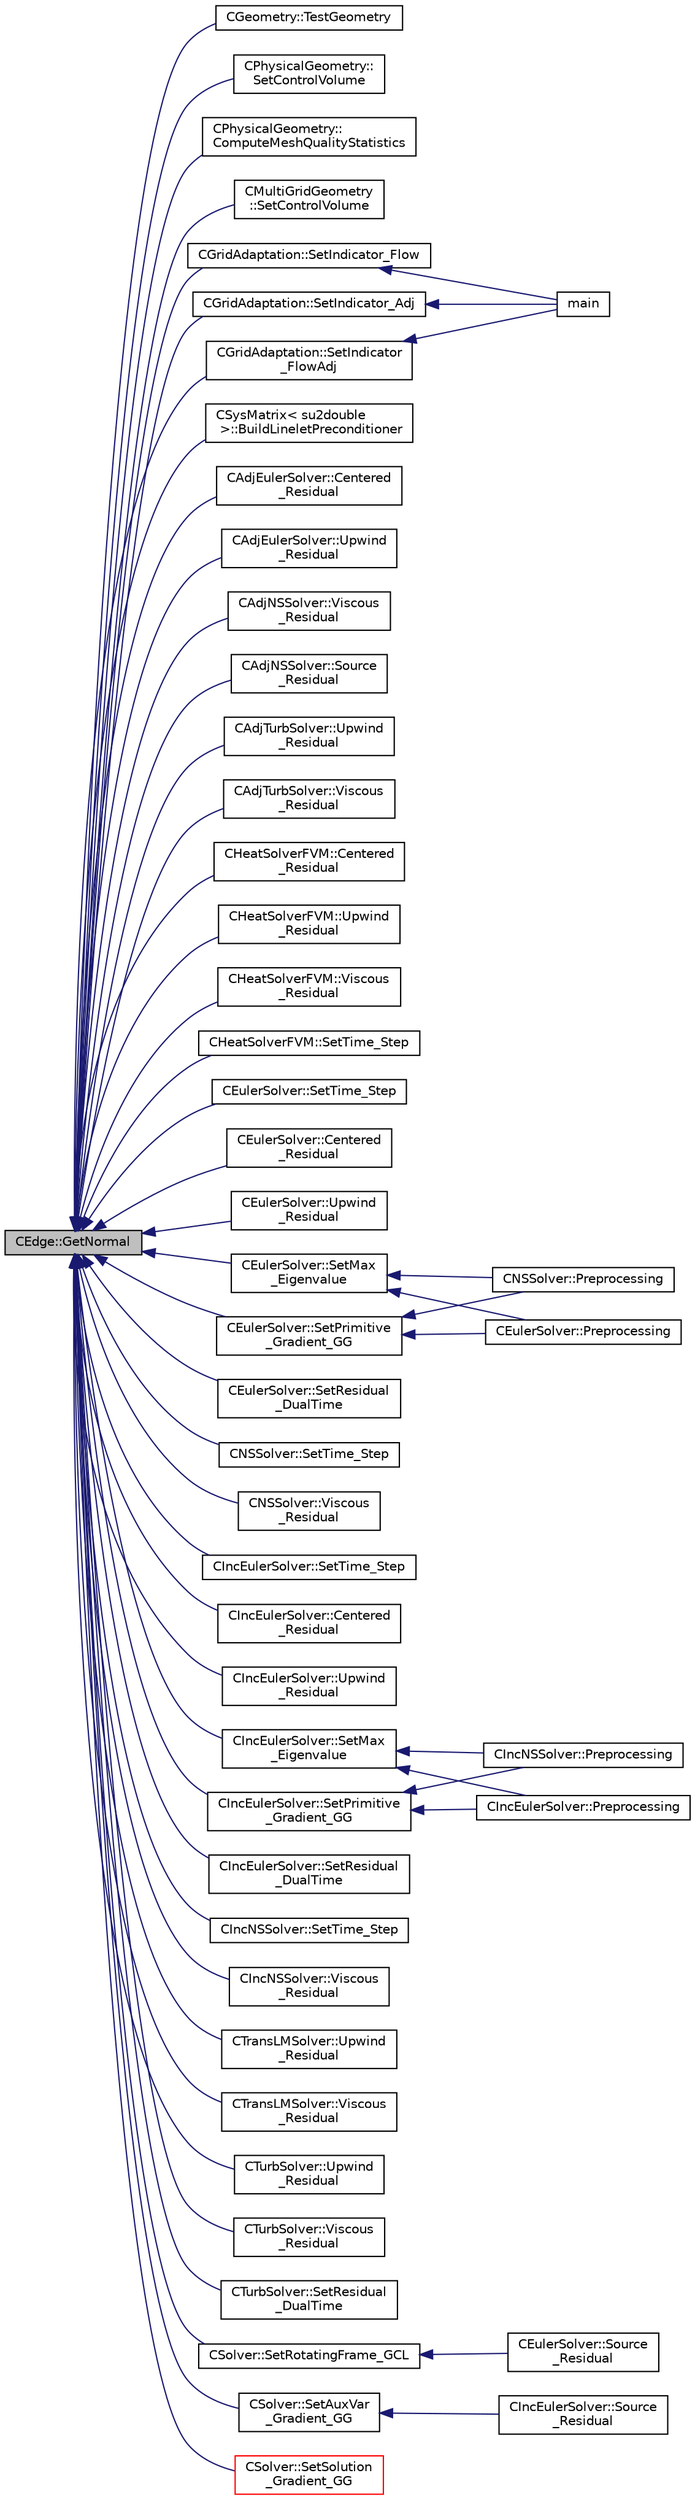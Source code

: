 digraph "CEdge::GetNormal"
{
  edge [fontname="Helvetica",fontsize="10",labelfontname="Helvetica",labelfontsize="10"];
  node [fontname="Helvetica",fontsize="10",shape=record];
  rankdir="LR";
  Node100 [label="CEdge::GetNormal",height=0.2,width=0.4,color="black", fillcolor="grey75", style="filled", fontcolor="black"];
  Node100 -> Node101 [dir="back",color="midnightblue",fontsize="10",style="solid",fontname="Helvetica"];
  Node101 [label="CGeometry::TestGeometry",height=0.2,width=0.4,color="black", fillcolor="white", style="filled",URL="$class_c_geometry.html#a7fc379881c2d9f714ed5b5c0e24293c9",tooltip="Create a file for testing the geometry. "];
  Node100 -> Node102 [dir="back",color="midnightblue",fontsize="10",style="solid",fontname="Helvetica"];
  Node102 [label="CPhysicalGeometry::\lSetControlVolume",height=0.2,width=0.4,color="black", fillcolor="white", style="filled",URL="$class_c_physical_geometry.html#a8d8c95d00048bdbdcde83e0b318e7b01",tooltip="Set the edge structure of the control volume. "];
  Node100 -> Node103 [dir="back",color="midnightblue",fontsize="10",style="solid",fontname="Helvetica"];
  Node103 [label="CPhysicalGeometry::\lComputeMeshQualityStatistics",height=0.2,width=0.4,color="black", fillcolor="white", style="filled",URL="$class_c_physical_geometry.html#a7766e59123964eb4072a7a4b352c1260",tooltip="Compute 3 grid quality metrics: orthogonality angle, dual cell aspect ratio, and dual cell volume rat..."];
  Node100 -> Node104 [dir="back",color="midnightblue",fontsize="10",style="solid",fontname="Helvetica"];
  Node104 [label="CMultiGridGeometry\l::SetControlVolume",height=0.2,width=0.4,color="black", fillcolor="white", style="filled",URL="$class_c_multi_grid_geometry.html#a10826a3f97e1bb114d55f994f86ad3bf",tooltip="Set the edge structure of the agglomerated control volume. "];
  Node100 -> Node105 [dir="back",color="midnightblue",fontsize="10",style="solid",fontname="Helvetica"];
  Node105 [label="CGridAdaptation::SetIndicator_Flow",height=0.2,width=0.4,color="black", fillcolor="white", style="filled",URL="$class_c_grid_adaptation.html#a3212acb4ef87d1b62e0f7bc752122be1",tooltip="Do a complete adaptation of the computational grid. "];
  Node105 -> Node106 [dir="back",color="midnightblue",fontsize="10",style="solid",fontname="Helvetica"];
  Node106 [label="main",height=0.2,width=0.4,color="black", fillcolor="white", style="filled",URL="$_s_u2___m_s_h_8cpp.html#a0ddf1224851353fc92bfbff6f499fa97"];
  Node100 -> Node107 [dir="back",color="midnightblue",fontsize="10",style="solid",fontname="Helvetica"];
  Node107 [label="CGridAdaptation::SetIndicator_Adj",height=0.2,width=0.4,color="black", fillcolor="white", style="filled",URL="$class_c_grid_adaptation.html#ac267e271af49d371ca5b36caf55416a0",tooltip="Do a complete adaptation of the computational grid. "];
  Node107 -> Node106 [dir="back",color="midnightblue",fontsize="10",style="solid",fontname="Helvetica"];
  Node100 -> Node108 [dir="back",color="midnightblue",fontsize="10",style="solid",fontname="Helvetica"];
  Node108 [label="CGridAdaptation::SetIndicator\l_FlowAdj",height=0.2,width=0.4,color="black", fillcolor="white", style="filled",URL="$class_c_grid_adaptation.html#a8819a8390c6e8411a99959ef2b65d46b",tooltip="Do a complete adaptation of the computational grid. "];
  Node108 -> Node106 [dir="back",color="midnightblue",fontsize="10",style="solid",fontname="Helvetica"];
  Node100 -> Node109 [dir="back",color="midnightblue",fontsize="10",style="solid",fontname="Helvetica"];
  Node109 [label="CSysMatrix\< su2double\l \>::BuildLineletPreconditioner",height=0.2,width=0.4,color="black", fillcolor="white", style="filled",URL="$class_c_sys_matrix.html#a0d094c6730c675d6c4b4c6eb5abff3fd",tooltip="Build the Linelet preconditioner. "];
  Node100 -> Node110 [dir="back",color="midnightblue",fontsize="10",style="solid",fontname="Helvetica"];
  Node110 [label="CAdjEulerSolver::Centered\l_Residual",height=0.2,width=0.4,color="black", fillcolor="white", style="filled",URL="$class_c_adj_euler_solver.html#ac56fe0a4cf0b8df7730fab2eea3344ff",tooltip="Compute the spatial integration using a centered scheme for the adjoint equations. "];
  Node100 -> Node111 [dir="back",color="midnightblue",fontsize="10",style="solid",fontname="Helvetica"];
  Node111 [label="CAdjEulerSolver::Upwind\l_Residual",height=0.2,width=0.4,color="black", fillcolor="white", style="filled",URL="$class_c_adj_euler_solver.html#adb4102935a0144846d17a35a62769c09",tooltip="Compute the spatial integration using a upwind scheme. "];
  Node100 -> Node112 [dir="back",color="midnightblue",fontsize="10",style="solid",fontname="Helvetica"];
  Node112 [label="CAdjNSSolver::Viscous\l_Residual",height=0.2,width=0.4,color="black", fillcolor="white", style="filled",URL="$class_c_adj_n_s_solver.html#a8f0a8d26c8b3df3f9dbbbf7c98a6a18e",tooltip="Compute the viscous residuals for the adjoint equation. "];
  Node100 -> Node113 [dir="back",color="midnightblue",fontsize="10",style="solid",fontname="Helvetica"];
  Node113 [label="CAdjNSSolver::Source\l_Residual",height=0.2,width=0.4,color="black", fillcolor="white", style="filled",URL="$class_c_adj_n_s_solver.html#af2cb5ceadb98384f7504b6f7c6e6840c",tooltip="Source term computation. "];
  Node100 -> Node114 [dir="back",color="midnightblue",fontsize="10",style="solid",fontname="Helvetica"];
  Node114 [label="CAdjTurbSolver::Upwind\l_Residual",height=0.2,width=0.4,color="black", fillcolor="white", style="filled",URL="$class_c_adj_turb_solver.html#ad7f35bfeec670ed4357083ecdada59f5",tooltip="Compute the spatial integration using a upwind scheme. "];
  Node100 -> Node115 [dir="back",color="midnightblue",fontsize="10",style="solid",fontname="Helvetica"];
  Node115 [label="CAdjTurbSolver::Viscous\l_Residual",height=0.2,width=0.4,color="black", fillcolor="white", style="filled",URL="$class_c_adj_turb_solver.html#a70a725062ef93315581ef9394250287b",tooltip="Compute the viscous residuals for the turbulent adjoint equation. "];
  Node100 -> Node116 [dir="back",color="midnightblue",fontsize="10",style="solid",fontname="Helvetica"];
  Node116 [label="CHeatSolverFVM::Centered\l_Residual",height=0.2,width=0.4,color="black", fillcolor="white", style="filled",URL="$class_c_heat_solver_f_v_m.html#a779d9a04dd9c3d81518e9ed74985a246",tooltip="Compute the spatial integration using a centered scheme. "];
  Node100 -> Node117 [dir="back",color="midnightblue",fontsize="10",style="solid",fontname="Helvetica"];
  Node117 [label="CHeatSolverFVM::Upwind\l_Residual",height=0.2,width=0.4,color="black", fillcolor="white", style="filled",URL="$class_c_heat_solver_f_v_m.html#a0f7725503632a6917537b6674d1d9e58",tooltip="Compute the spatial integration using a upwind scheme. "];
  Node100 -> Node118 [dir="back",color="midnightblue",fontsize="10",style="solid",fontname="Helvetica"];
  Node118 [label="CHeatSolverFVM::Viscous\l_Residual",height=0.2,width=0.4,color="black", fillcolor="white", style="filled",URL="$class_c_heat_solver_f_v_m.html#a860d3e08f75f173ce401f90d27649ba2",tooltip="Compute the viscous residuals for the turbulent equation. "];
  Node100 -> Node119 [dir="back",color="midnightblue",fontsize="10",style="solid",fontname="Helvetica"];
  Node119 [label="CHeatSolverFVM::SetTime_Step",height=0.2,width=0.4,color="black", fillcolor="white", style="filled",URL="$class_c_heat_solver_f_v_m.html#a5d2dc86ae38a3f979cfce8bf7bccdaa8",tooltip="A virtual member. "];
  Node100 -> Node120 [dir="back",color="midnightblue",fontsize="10",style="solid",fontname="Helvetica"];
  Node120 [label="CEulerSolver::SetTime_Step",height=0.2,width=0.4,color="black", fillcolor="white", style="filled",URL="$class_c_euler_solver.html#aeed500154a5961eb2bfbd2e646a9b25f",tooltip="Compute the time step for solving the Euler equations. "];
  Node100 -> Node121 [dir="back",color="midnightblue",fontsize="10",style="solid",fontname="Helvetica"];
  Node121 [label="CEulerSolver::Centered\l_Residual",height=0.2,width=0.4,color="black", fillcolor="white", style="filled",URL="$class_c_euler_solver.html#a70328326ace55eb5b3a786455a1d0de8",tooltip="Compute the spatial integration using a centered scheme. "];
  Node100 -> Node122 [dir="back",color="midnightblue",fontsize="10",style="solid",fontname="Helvetica"];
  Node122 [label="CEulerSolver::Upwind\l_Residual",height=0.2,width=0.4,color="black", fillcolor="white", style="filled",URL="$class_c_euler_solver.html#a9cb1da16bea732300854a351ebca2ed3",tooltip="Compute the spatial integration using a upwind scheme. "];
  Node100 -> Node123 [dir="back",color="midnightblue",fontsize="10",style="solid",fontname="Helvetica"];
  Node123 [label="CEulerSolver::SetMax\l_Eigenvalue",height=0.2,width=0.4,color="black", fillcolor="white", style="filled",URL="$class_c_euler_solver.html#a76f7fdf349ae41c6f0cf4df82b571fb1",tooltip="Compute the max eigenvalue. "];
  Node123 -> Node124 [dir="back",color="midnightblue",fontsize="10",style="solid",fontname="Helvetica"];
  Node124 [label="CEulerSolver::Preprocessing",height=0.2,width=0.4,color="black", fillcolor="white", style="filled",URL="$class_c_euler_solver.html#a8b89e1bfce33284c2d8f5f00f82f3f3f",tooltip="Compute primitive variables and their gradients. "];
  Node123 -> Node125 [dir="back",color="midnightblue",fontsize="10",style="solid",fontname="Helvetica"];
  Node125 [label="CNSSolver::Preprocessing",height=0.2,width=0.4,color="black", fillcolor="white", style="filled",URL="$class_c_n_s_solver.html#a028c83d18cf8520dff2f9628d8a04e4b",tooltip="Restart residual and compute gradients. "];
  Node100 -> Node126 [dir="back",color="midnightblue",fontsize="10",style="solid",fontname="Helvetica"];
  Node126 [label="CEulerSolver::SetPrimitive\l_Gradient_GG",height=0.2,width=0.4,color="black", fillcolor="white", style="filled",URL="$class_c_euler_solver.html#a74fb3b502b83371fcf0728ec546e039b",tooltip="Compute the gradient of the primitive variables using Green-Gauss method, and stores the result in th..."];
  Node126 -> Node124 [dir="back",color="midnightblue",fontsize="10",style="solid",fontname="Helvetica"];
  Node126 -> Node125 [dir="back",color="midnightblue",fontsize="10",style="solid",fontname="Helvetica"];
  Node100 -> Node127 [dir="back",color="midnightblue",fontsize="10",style="solid",fontname="Helvetica"];
  Node127 [label="CEulerSolver::SetResidual\l_DualTime",height=0.2,width=0.4,color="black", fillcolor="white", style="filled",URL="$class_c_euler_solver.html#acf976fa717df7f886c2004e55b6a3afc",tooltip="Set the total residual adding the term that comes from the Dual Time Strategy. "];
  Node100 -> Node128 [dir="back",color="midnightblue",fontsize="10",style="solid",fontname="Helvetica"];
  Node128 [label="CNSSolver::SetTime_Step",height=0.2,width=0.4,color="black", fillcolor="white", style="filled",URL="$class_c_n_s_solver.html#a340a62e197f7386736db85967e586804",tooltip="Compute the time step for solving the Navier-Stokes equations with turbulence model. "];
  Node100 -> Node129 [dir="back",color="midnightblue",fontsize="10",style="solid",fontname="Helvetica"];
  Node129 [label="CNSSolver::Viscous\l_Residual",height=0.2,width=0.4,color="black", fillcolor="white", style="filled",URL="$class_c_n_s_solver.html#a4b946463a9868faaa73fa1f40ee5e675",tooltip="Compute the viscous residuals. "];
  Node100 -> Node130 [dir="back",color="midnightblue",fontsize="10",style="solid",fontname="Helvetica"];
  Node130 [label="CIncEulerSolver::SetTime_Step",height=0.2,width=0.4,color="black", fillcolor="white", style="filled",URL="$class_c_inc_euler_solver.html#a875187880aa80b37f7d200526f9883ba",tooltip="Compute the time step for solving the Euler equations. "];
  Node100 -> Node131 [dir="back",color="midnightblue",fontsize="10",style="solid",fontname="Helvetica"];
  Node131 [label="CIncEulerSolver::Centered\l_Residual",height=0.2,width=0.4,color="black", fillcolor="white", style="filled",URL="$class_c_inc_euler_solver.html#a8f119d91c8b4c53415045afee6b4f3d0",tooltip="Compute the spatial integration using a centered scheme. "];
  Node100 -> Node132 [dir="back",color="midnightblue",fontsize="10",style="solid",fontname="Helvetica"];
  Node132 [label="CIncEulerSolver::Upwind\l_Residual",height=0.2,width=0.4,color="black", fillcolor="white", style="filled",URL="$class_c_inc_euler_solver.html#a935da79a4e1b1fe9c59bc86024164256",tooltip="Compute the spatial integration using a upwind scheme. "];
  Node100 -> Node133 [dir="back",color="midnightblue",fontsize="10",style="solid",fontname="Helvetica"];
  Node133 [label="CIncEulerSolver::SetMax\l_Eigenvalue",height=0.2,width=0.4,color="black", fillcolor="white", style="filled",URL="$class_c_inc_euler_solver.html#ab804c5648aa5dd71ea12a57997167984",tooltip="Compute the max eigenvalue. "];
  Node133 -> Node134 [dir="back",color="midnightblue",fontsize="10",style="solid",fontname="Helvetica"];
  Node134 [label="CIncEulerSolver::Preprocessing",height=0.2,width=0.4,color="black", fillcolor="white", style="filled",URL="$class_c_inc_euler_solver.html#aabd902b10cc9b41b6b2c406efba0ac41",tooltip="Compute primitive variables and their gradients. "];
  Node133 -> Node135 [dir="back",color="midnightblue",fontsize="10",style="solid",fontname="Helvetica"];
  Node135 [label="CIncNSSolver::Preprocessing",height=0.2,width=0.4,color="black", fillcolor="white", style="filled",URL="$class_c_inc_n_s_solver.html#ae84f6e86313acd1da80c505b4eab81e5",tooltip="Restart residual and compute gradients. "];
  Node100 -> Node136 [dir="back",color="midnightblue",fontsize="10",style="solid",fontname="Helvetica"];
  Node136 [label="CIncEulerSolver::SetPrimitive\l_Gradient_GG",height=0.2,width=0.4,color="black", fillcolor="white", style="filled",URL="$class_c_inc_euler_solver.html#a856a6db100c40b9c3df557d1dfe72c2b",tooltip="Compute the gradient of the primitive variables using Green-Gauss method, and stores the result in th..."];
  Node136 -> Node134 [dir="back",color="midnightblue",fontsize="10",style="solid",fontname="Helvetica"];
  Node136 -> Node135 [dir="back",color="midnightblue",fontsize="10",style="solid",fontname="Helvetica"];
  Node100 -> Node137 [dir="back",color="midnightblue",fontsize="10",style="solid",fontname="Helvetica"];
  Node137 [label="CIncEulerSolver::SetResidual\l_DualTime",height=0.2,width=0.4,color="black", fillcolor="white", style="filled",URL="$class_c_inc_euler_solver.html#abe86d8fcef996543baebc84579896258",tooltip="Set the total residual adding the term that comes from the Dual Time Strategy. "];
  Node100 -> Node138 [dir="back",color="midnightblue",fontsize="10",style="solid",fontname="Helvetica"];
  Node138 [label="CIncNSSolver::SetTime_Step",height=0.2,width=0.4,color="black", fillcolor="white", style="filled",URL="$class_c_inc_n_s_solver.html#a50e3b8e05bda6be8be79b9068c06bd4e",tooltip="Compute the time step for solving the Navier-Stokes equations with turbulence model. "];
  Node100 -> Node139 [dir="back",color="midnightblue",fontsize="10",style="solid",fontname="Helvetica"];
  Node139 [label="CIncNSSolver::Viscous\l_Residual",height=0.2,width=0.4,color="black", fillcolor="white", style="filled",URL="$class_c_inc_n_s_solver.html#aa65d2bbb69dab2bbe40d3495d80da207",tooltip="Compute the viscous residuals. "];
  Node100 -> Node140 [dir="back",color="midnightblue",fontsize="10",style="solid",fontname="Helvetica"];
  Node140 [label="CTransLMSolver::Upwind\l_Residual",height=0.2,width=0.4,color="black", fillcolor="white", style="filled",URL="$class_c_trans_l_m_solver.html#a4e77c76f579952f33c3bb16d9b8371c0",tooltip="Compute the spatial integration using a upwind scheme. "];
  Node100 -> Node141 [dir="back",color="midnightblue",fontsize="10",style="solid",fontname="Helvetica"];
  Node141 [label="CTransLMSolver::Viscous\l_Residual",height=0.2,width=0.4,color="black", fillcolor="white", style="filled",URL="$class_c_trans_l_m_solver.html#aad0850065817447ecce8752ce29683cf",tooltip="Compute the viscous residuals for the turbulent equation. "];
  Node100 -> Node142 [dir="back",color="midnightblue",fontsize="10",style="solid",fontname="Helvetica"];
  Node142 [label="CTurbSolver::Upwind\l_Residual",height=0.2,width=0.4,color="black", fillcolor="white", style="filled",URL="$class_c_turb_solver.html#a4816dd8b43bdb4abd3f8f7168879e902",tooltip="Compute the spatial integration using a upwind scheme. "];
  Node100 -> Node143 [dir="back",color="midnightblue",fontsize="10",style="solid",fontname="Helvetica"];
  Node143 [label="CTurbSolver::Viscous\l_Residual",height=0.2,width=0.4,color="black", fillcolor="white", style="filled",URL="$class_c_turb_solver.html#aa7a7c19bca5d22e9073cbd165f7a0c94",tooltip="Compute the viscous residuals for the turbulent equation. "];
  Node100 -> Node144 [dir="back",color="midnightblue",fontsize="10",style="solid",fontname="Helvetica"];
  Node144 [label="CTurbSolver::SetResidual\l_DualTime",height=0.2,width=0.4,color="black", fillcolor="white", style="filled",URL="$class_c_turb_solver.html#a2840547596044fd5b2242bb9199b1abe",tooltip="Set the total residual adding the term that comes from the Dual Time-Stepping Strategy. "];
  Node100 -> Node145 [dir="back",color="midnightblue",fontsize="10",style="solid",fontname="Helvetica"];
  Node145 [label="CSolver::SetRotatingFrame_GCL",height=0.2,width=0.4,color="black", fillcolor="white", style="filled",URL="$class_c_solver.html#a59f5eb1ae3d593cfc12116c3deb5f7a7",tooltip="Set Value of the residual due to the Geometric Conservation Law (GCL) for steady rotating frame probl..."];
  Node145 -> Node146 [dir="back",color="midnightblue",fontsize="10",style="solid",fontname="Helvetica"];
  Node146 [label="CEulerSolver::Source\l_Residual",height=0.2,width=0.4,color="black", fillcolor="white", style="filled",URL="$class_c_euler_solver.html#ae3c06e120f438249757199a3aa9d7c0b",tooltip="Source term integration. "];
  Node100 -> Node147 [dir="back",color="midnightblue",fontsize="10",style="solid",fontname="Helvetica"];
  Node147 [label="CSolver::SetAuxVar\l_Gradient_GG",height=0.2,width=0.4,color="black", fillcolor="white", style="filled",URL="$class_c_solver.html#a4831cdf2f3fdb7f6d3d84dca312e75eb",tooltip="Compute the Green-Gauss gradient of the auxiliary variable. "];
  Node147 -> Node148 [dir="back",color="midnightblue",fontsize="10",style="solid",fontname="Helvetica"];
  Node148 [label="CIncEulerSolver::Source\l_Residual",height=0.2,width=0.4,color="black", fillcolor="white", style="filled",URL="$class_c_inc_euler_solver.html#aaa52f2305bb8f93d51fd0910c1ddeec9",tooltip="Source term integration. "];
  Node100 -> Node149 [dir="back",color="midnightblue",fontsize="10",style="solid",fontname="Helvetica"];
  Node149 [label="CSolver::SetSolution\l_Gradient_GG",height=0.2,width=0.4,color="red", fillcolor="white", style="filled",URL="$class_c_solver.html#aac4d5e5f3ff20e7e37d55fa5e4ed3647",tooltip="Compute the Green-Gauss gradient of the solution. "];
}
